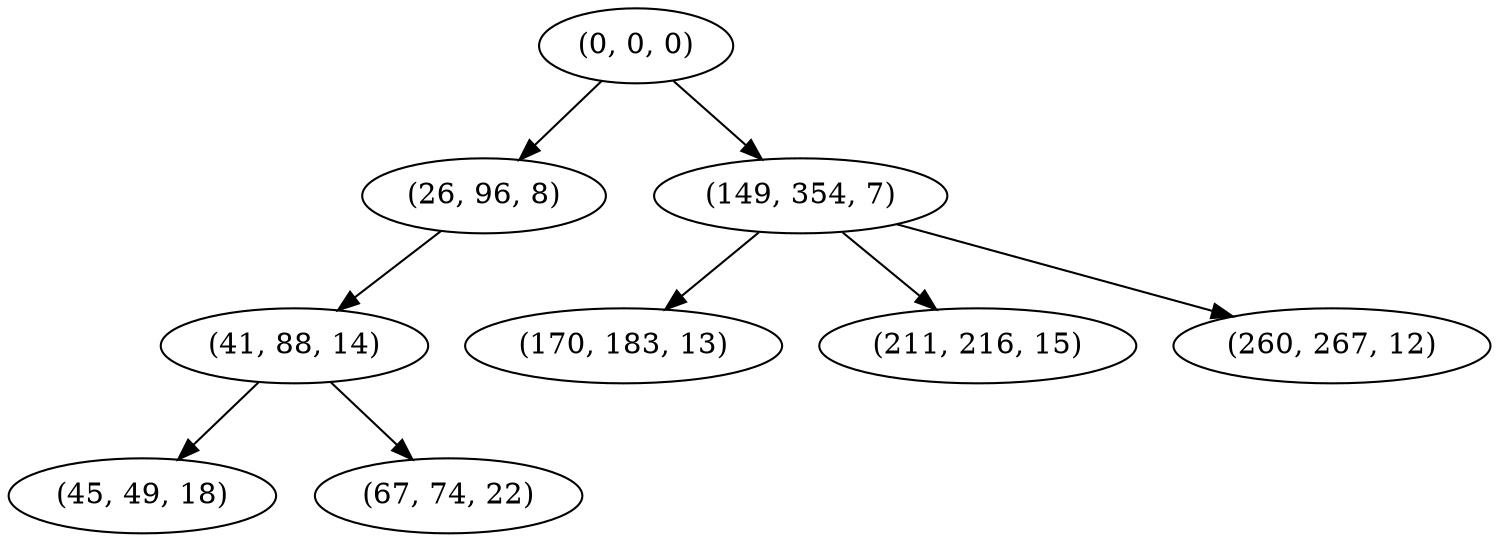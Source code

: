 digraph tree {
    "(0, 0, 0)";
    "(26, 96, 8)";
    "(41, 88, 14)";
    "(45, 49, 18)";
    "(67, 74, 22)";
    "(149, 354, 7)";
    "(170, 183, 13)";
    "(211, 216, 15)";
    "(260, 267, 12)";
    "(0, 0, 0)" -> "(26, 96, 8)";
    "(0, 0, 0)" -> "(149, 354, 7)";
    "(26, 96, 8)" -> "(41, 88, 14)";
    "(41, 88, 14)" -> "(45, 49, 18)";
    "(41, 88, 14)" -> "(67, 74, 22)";
    "(149, 354, 7)" -> "(170, 183, 13)";
    "(149, 354, 7)" -> "(211, 216, 15)";
    "(149, 354, 7)" -> "(260, 267, 12)";
}
